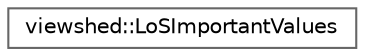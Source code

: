 digraph "Graphical Class Hierarchy"
{
 // LATEX_PDF_SIZE
  bgcolor="transparent";
  edge [fontname=Helvetica,fontsize=10,labelfontname=Helvetica,labelfontsize=10];
  node [fontname=Helvetica,fontsize=10,shape=box,height=0.2,width=0.4];
  rankdir="LR";
  Node0 [id="Node000000",label="viewshed::LoSImportantValues",height=0.2,width=0.4,color="grey40", fillcolor="white", style="filled",URL="$structviewshed_1_1LoSImportantValues.html",tooltip="Representation of important values and LoSNode indexes that can be extracted from LoS and are importa..."];
}
